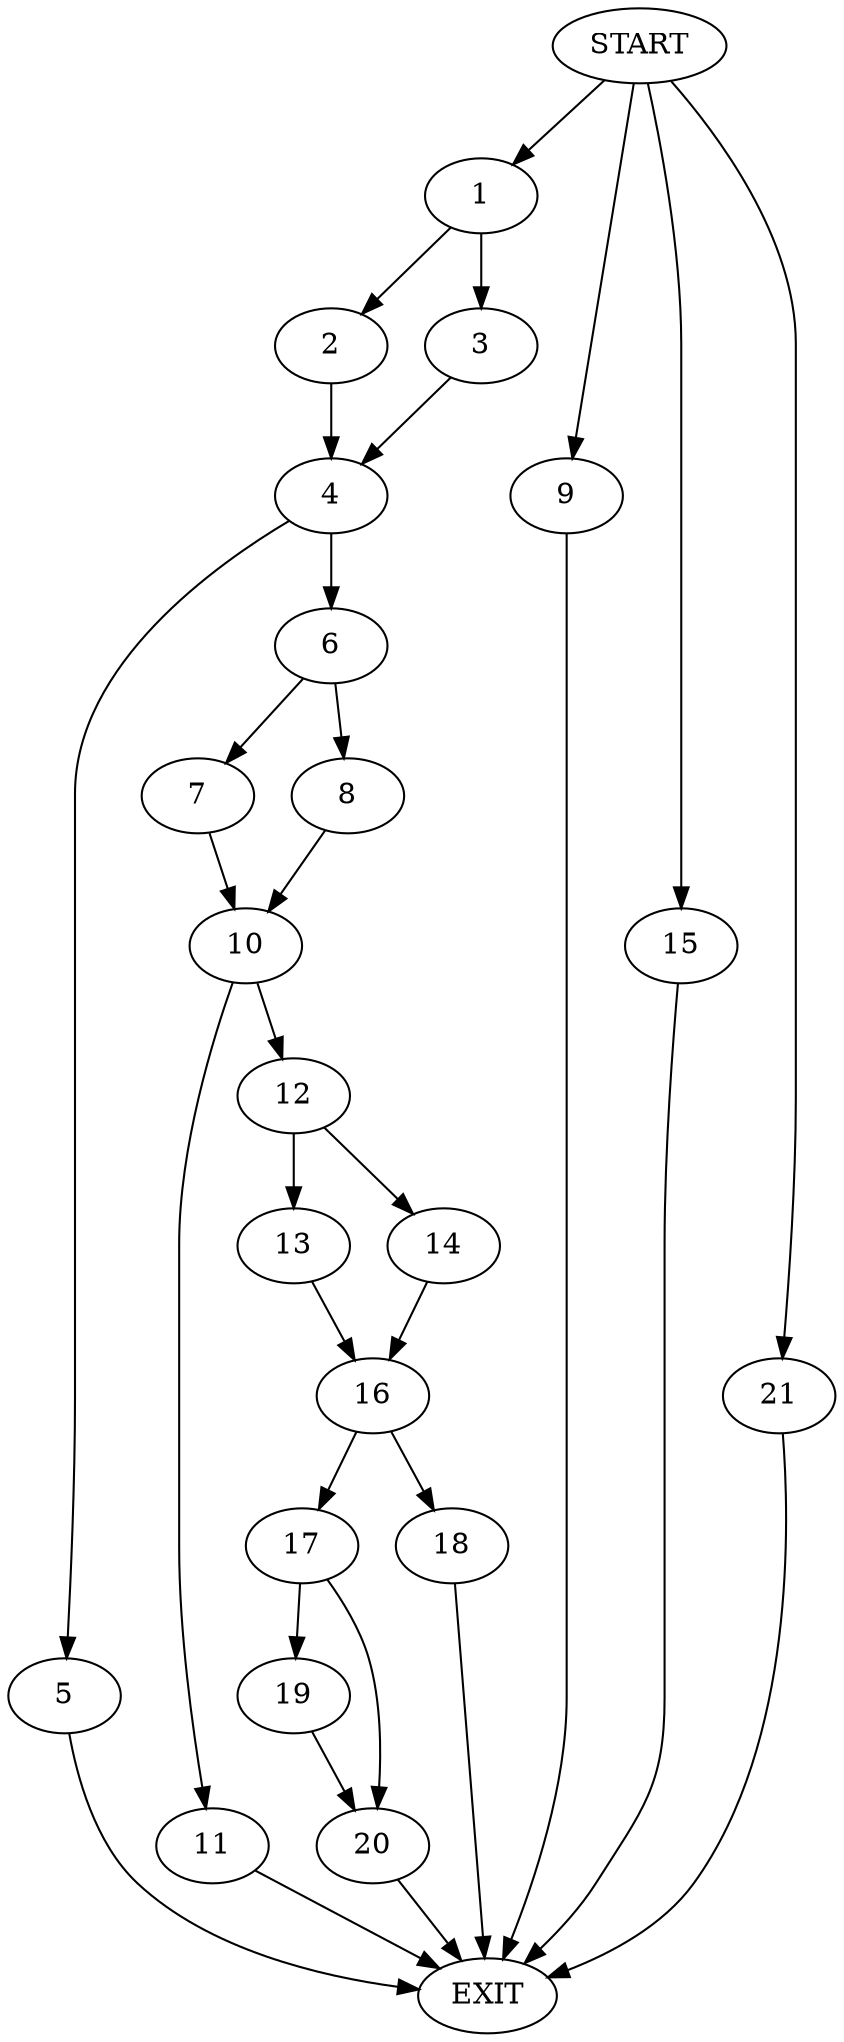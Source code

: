 digraph {
0 [label="START"]
22 [label="EXIT"]
0 -> 1
1 -> 2
1 -> 3
3 -> 4
2 -> 4
4 -> 5
4 -> 6
6 -> 7
6 -> 8
5 -> 22
0 -> 9
9 -> 22
8 -> 10
7 -> 10
10 -> 11
10 -> 12
11 -> 22
12 -> 13
12 -> 14
0 -> 15
15 -> 22
14 -> 16
13 -> 16
16 -> 17
16 -> 18
18 -> 22
17 -> 19
17 -> 20
0 -> 21
21 -> 22
20 -> 22
19 -> 20
}
